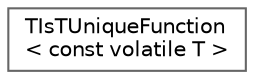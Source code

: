 digraph "Graphical Class Hierarchy"
{
 // INTERACTIVE_SVG=YES
 // LATEX_PDF_SIZE
  bgcolor="transparent";
  edge [fontname=Helvetica,fontsize=10,labelfontname=Helvetica,labelfontsize=10];
  node [fontname=Helvetica,fontsize=10,shape=box,height=0.2,width=0.4];
  rankdir="LR";
  Node0 [id="Node000000",label="TIsTUniqueFunction\l\< const volatile T \>",height=0.2,width=0.4,color="grey40", fillcolor="white", style="filled",URL="$de/d04/structTIsTUniqueFunction_3_01const_01volatile_01T_01_4.html",tooltip=" "];
}
